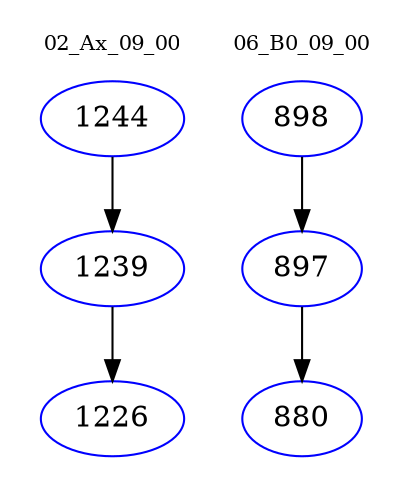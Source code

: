 digraph{
subgraph cluster_0 {
color = white
label = "02_Ax_09_00";
fontsize=10;
T0_1244 [label="1244", color="blue"]
T0_1244 -> T0_1239 [color="black"]
T0_1239 [label="1239", color="blue"]
T0_1239 -> T0_1226 [color="black"]
T0_1226 [label="1226", color="blue"]
}
subgraph cluster_1 {
color = white
label = "06_B0_09_00";
fontsize=10;
T1_898 [label="898", color="blue"]
T1_898 -> T1_897 [color="black"]
T1_897 [label="897", color="blue"]
T1_897 -> T1_880 [color="black"]
T1_880 [label="880", color="blue"]
}
}
